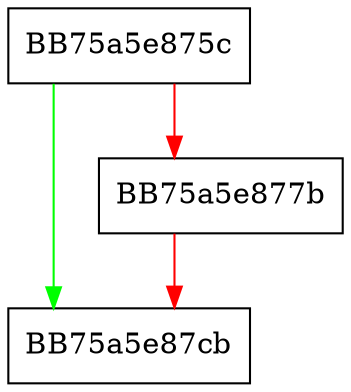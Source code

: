 digraph sqlite3RowSetInit {
  node [shape="box"];
  graph [splines=ortho];
  BB75a5e875c -> BB75a5e87cb [color="green"];
  BB75a5e875c -> BB75a5e877b [color="red"];
  BB75a5e877b -> BB75a5e87cb [color="red"];
}